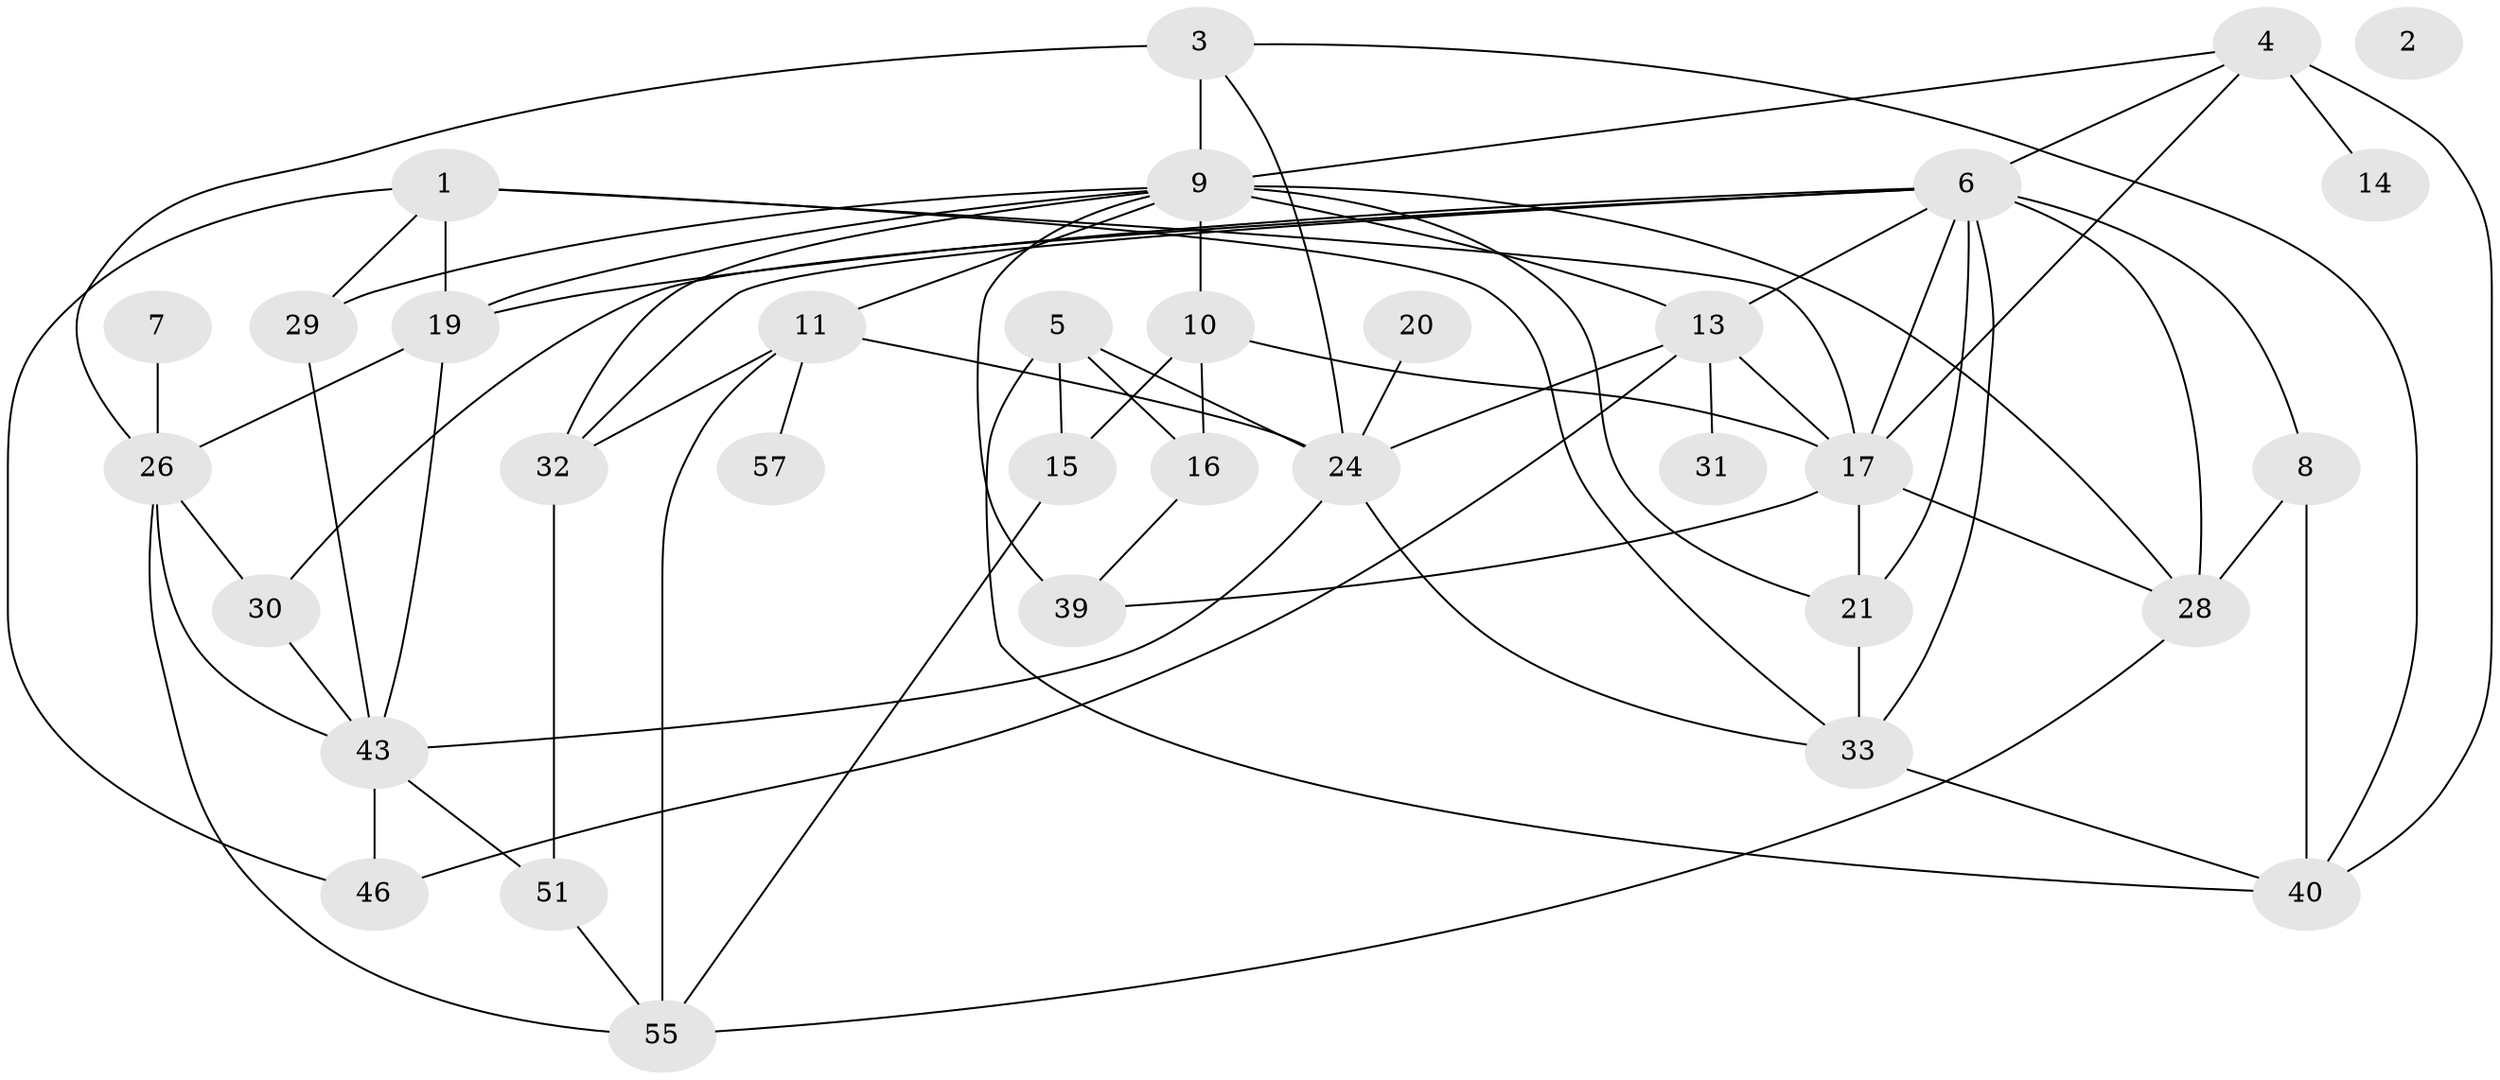 // original degree distribution, {4: 0.23529411764705882, 0: 0.014705882352941176, 2: 0.11764705882352941, 3: 0.27941176470588236, 5: 0.19117647058823528, 1: 0.10294117647058823, 6: 0.04411764705882353, 7: 0.014705882352941176}
// Generated by graph-tools (version 1.1) at 2025/16/03/04/25 18:16:42]
// undirected, 34 vertices, 72 edges
graph export_dot {
graph [start="1"]
  node [color=gray90,style=filled];
  1 [super="+35"];
  2;
  3 [super="+60"];
  4 [super="+27+67"];
  5 [super="+49"];
  6 [super="+42+47+12"];
  7;
  8;
  9 [super="+22"];
  10 [super="+50"];
  11;
  13 [super="+38+41"];
  14;
  15 [super="+37"];
  16;
  17 [super="+23+45+18"];
  19;
  20;
  21;
  24 [super="+63"];
  26 [super="+36+54+68"];
  28 [super="+62"];
  29;
  30;
  31;
  32 [super="+44"];
  33 [super="+65"];
  39;
  40 [super="+56"];
  43 [super="+66"];
  46;
  51;
  55;
  57;
  1 -- 29;
  1 -- 33;
  1 -- 46;
  1 -- 19;
  1 -- 17;
  3 -- 40;
  3 -- 24;
  3 -- 26;
  3 -- 9 [weight=2];
  4 -- 40;
  4 -- 14;
  4 -- 17;
  4 -- 6;
  4 -- 9;
  5 -- 40;
  5 -- 16;
  5 -- 24;
  5 -- 15;
  6 -- 28;
  6 -- 32 [weight=2];
  6 -- 33;
  6 -- 13;
  6 -- 17 [weight=4];
  6 -- 21;
  6 -- 8;
  6 -- 30;
  6 -- 19;
  7 -- 26;
  8 -- 28;
  8 -- 40;
  9 -- 32;
  9 -- 39 [weight=2];
  9 -- 10;
  9 -- 11;
  9 -- 13 [weight=2];
  9 -- 19;
  9 -- 21;
  9 -- 28;
  9 -- 29;
  10 -- 16;
  10 -- 15;
  10 -- 17 [weight=2];
  11 -- 32;
  11 -- 55;
  11 -- 57;
  11 -- 24;
  13 -- 24;
  13 -- 46;
  13 -- 17;
  13 -- 31;
  15 -- 55;
  16 -- 39;
  17 -- 21;
  17 -- 39;
  17 -- 28;
  19 -- 43;
  19 -- 26;
  20 -- 24;
  21 -- 33;
  24 -- 33;
  24 -- 43;
  26 -- 43 [weight=2];
  26 -- 55;
  26 -- 30;
  28 -- 55;
  29 -- 43;
  30 -- 43;
  32 -- 51;
  33 -- 40;
  43 -- 51;
  43 -- 46;
  51 -- 55;
}
